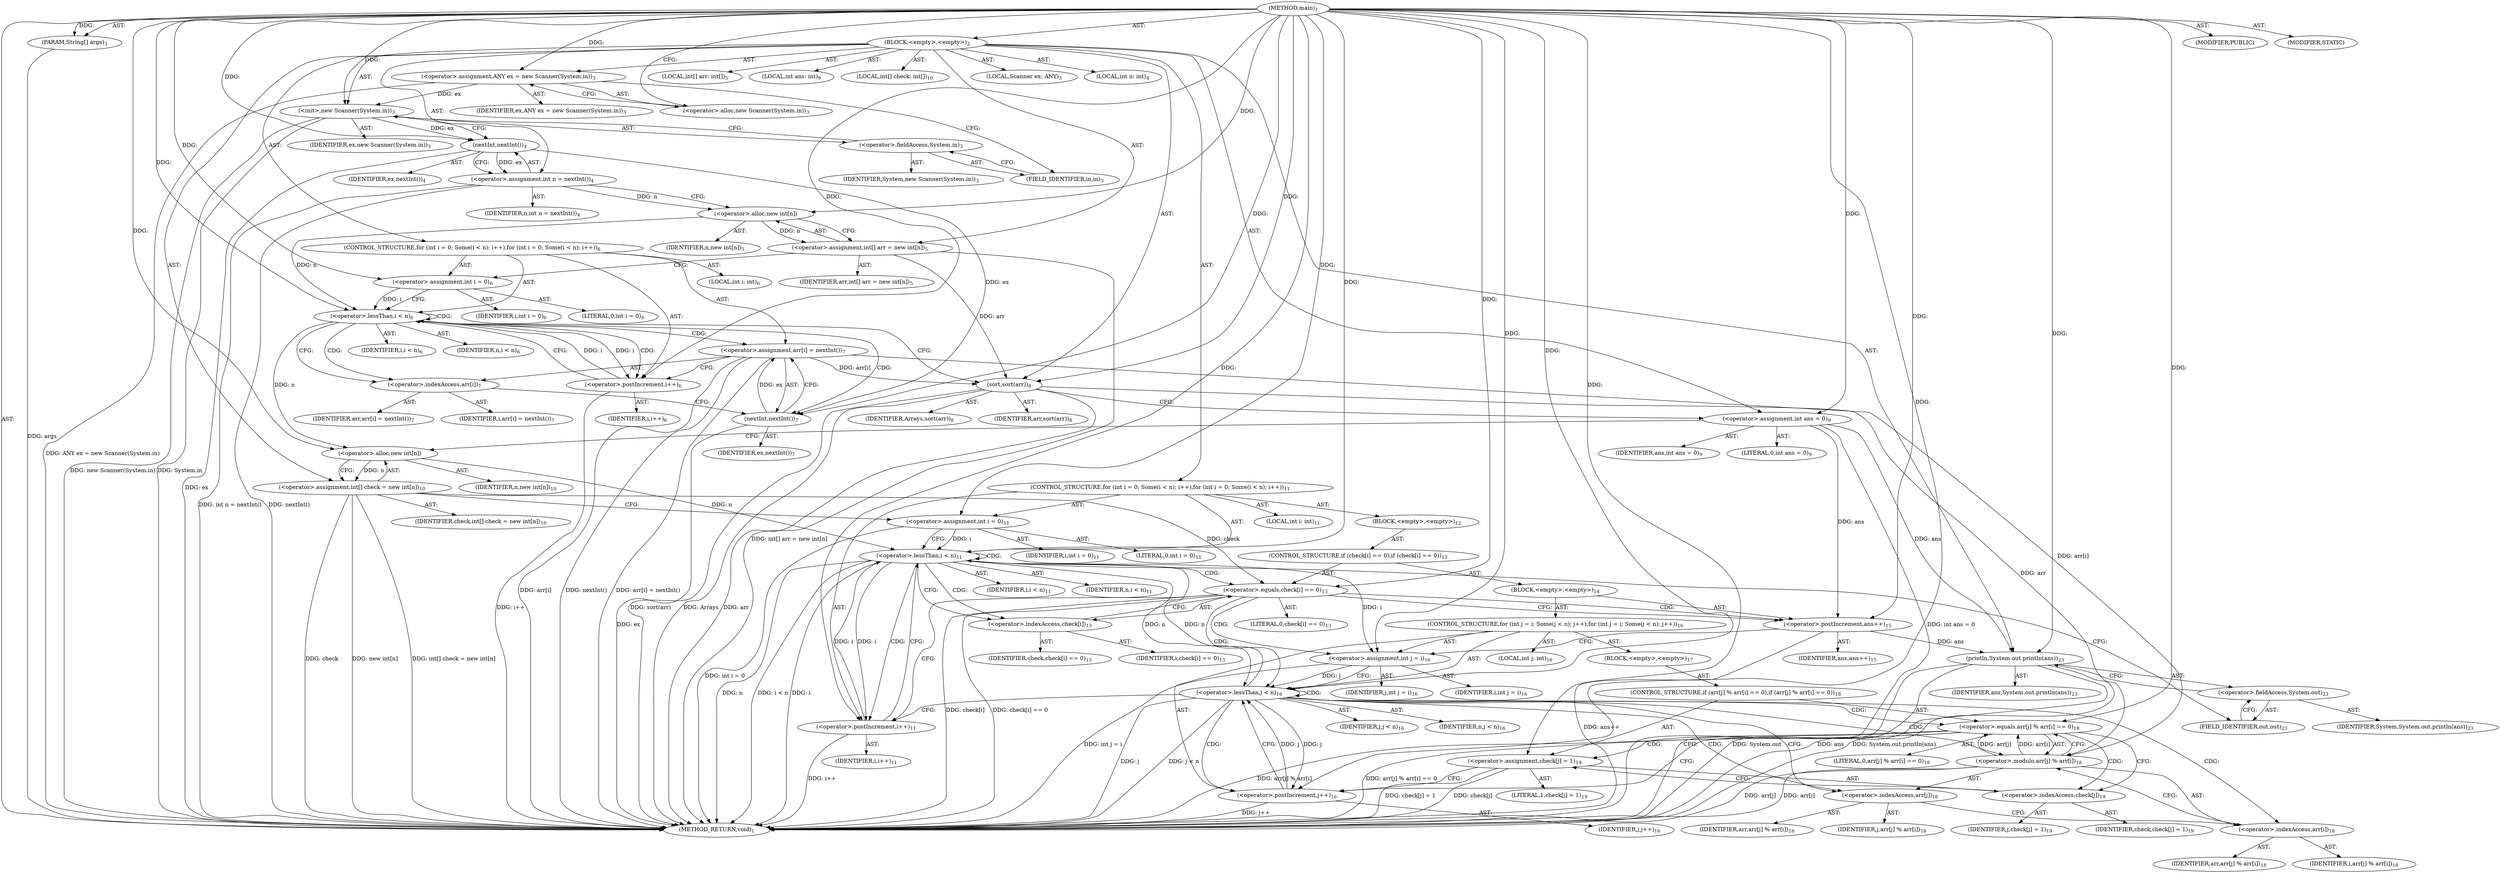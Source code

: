 digraph "main" {  
"19" [label = <(METHOD,main)<SUB>1</SUB>> ]
"20" [label = <(PARAM,String[] args)<SUB>1</SUB>> ]
"21" [label = <(BLOCK,&lt;empty&gt;,&lt;empty&gt;)<SUB>2</SUB>> ]
"4" [label = <(LOCAL,Scanner ex: ANY)<SUB>3</SUB>> ]
"22" [label = <(&lt;operator&gt;.assignment,ANY ex = new Scanner(System.in))<SUB>3</SUB>> ]
"23" [label = <(IDENTIFIER,ex,ANY ex = new Scanner(System.in))<SUB>3</SUB>> ]
"24" [label = <(&lt;operator&gt;.alloc,new Scanner(System.in))<SUB>3</SUB>> ]
"25" [label = <(&lt;init&gt;,new Scanner(System.in))<SUB>3</SUB>> ]
"3" [label = <(IDENTIFIER,ex,new Scanner(System.in))<SUB>3</SUB>> ]
"26" [label = <(&lt;operator&gt;.fieldAccess,System.in)<SUB>3</SUB>> ]
"27" [label = <(IDENTIFIER,System,new Scanner(System.in))<SUB>3</SUB>> ]
"28" [label = <(FIELD_IDENTIFIER,in,in)<SUB>3</SUB>> ]
"29" [label = <(LOCAL,int n: int)<SUB>4</SUB>> ]
"30" [label = <(&lt;operator&gt;.assignment,int n = nextInt())<SUB>4</SUB>> ]
"31" [label = <(IDENTIFIER,n,int n = nextInt())<SUB>4</SUB>> ]
"32" [label = <(nextInt,nextInt())<SUB>4</SUB>> ]
"33" [label = <(IDENTIFIER,ex,nextInt())<SUB>4</SUB>> ]
"34" [label = <(LOCAL,int[] arr: int[])<SUB>5</SUB>> ]
"35" [label = <(&lt;operator&gt;.assignment,int[] arr = new int[n])<SUB>5</SUB>> ]
"36" [label = <(IDENTIFIER,arr,int[] arr = new int[n])<SUB>5</SUB>> ]
"37" [label = <(&lt;operator&gt;.alloc,new int[n])> ]
"38" [label = <(IDENTIFIER,n,new int[n])<SUB>5</SUB>> ]
"39" [label = <(CONTROL_STRUCTURE,for (int i = 0; Some(i &lt; n); i++),for (int i = 0; Some(i &lt; n); i++))<SUB>6</SUB>> ]
"40" [label = <(LOCAL,int i: int)<SUB>6</SUB>> ]
"41" [label = <(&lt;operator&gt;.assignment,int i = 0)<SUB>6</SUB>> ]
"42" [label = <(IDENTIFIER,i,int i = 0)<SUB>6</SUB>> ]
"43" [label = <(LITERAL,0,int i = 0)<SUB>6</SUB>> ]
"44" [label = <(&lt;operator&gt;.lessThan,i &lt; n)<SUB>6</SUB>> ]
"45" [label = <(IDENTIFIER,i,i &lt; n)<SUB>6</SUB>> ]
"46" [label = <(IDENTIFIER,n,i &lt; n)<SUB>6</SUB>> ]
"47" [label = <(&lt;operator&gt;.postIncrement,i++)<SUB>6</SUB>> ]
"48" [label = <(IDENTIFIER,i,i++)<SUB>6</SUB>> ]
"49" [label = <(&lt;operator&gt;.assignment,arr[i] = nextInt())<SUB>7</SUB>> ]
"50" [label = <(&lt;operator&gt;.indexAccess,arr[i])<SUB>7</SUB>> ]
"51" [label = <(IDENTIFIER,arr,arr[i] = nextInt())<SUB>7</SUB>> ]
"52" [label = <(IDENTIFIER,i,arr[i] = nextInt())<SUB>7</SUB>> ]
"53" [label = <(nextInt,nextInt())<SUB>7</SUB>> ]
"54" [label = <(IDENTIFIER,ex,nextInt())<SUB>7</SUB>> ]
"55" [label = <(sort,sort(arr))<SUB>8</SUB>> ]
"56" [label = <(IDENTIFIER,Arrays,sort(arr))<SUB>8</SUB>> ]
"57" [label = <(IDENTIFIER,arr,sort(arr))<SUB>8</SUB>> ]
"58" [label = <(LOCAL,int ans: int)<SUB>9</SUB>> ]
"59" [label = <(&lt;operator&gt;.assignment,int ans = 0)<SUB>9</SUB>> ]
"60" [label = <(IDENTIFIER,ans,int ans = 0)<SUB>9</SUB>> ]
"61" [label = <(LITERAL,0,int ans = 0)<SUB>9</SUB>> ]
"62" [label = <(LOCAL,int[] check: int[])<SUB>10</SUB>> ]
"63" [label = <(&lt;operator&gt;.assignment,int[] check = new int[n])<SUB>10</SUB>> ]
"64" [label = <(IDENTIFIER,check,int[] check = new int[n])<SUB>10</SUB>> ]
"65" [label = <(&lt;operator&gt;.alloc,new int[n])> ]
"66" [label = <(IDENTIFIER,n,new int[n])<SUB>10</SUB>> ]
"67" [label = <(CONTROL_STRUCTURE,for (int i = 0; Some(i &lt; n); i++),for (int i = 0; Some(i &lt; n); i++))<SUB>11</SUB>> ]
"68" [label = <(LOCAL,int i: int)<SUB>11</SUB>> ]
"69" [label = <(&lt;operator&gt;.assignment,int i = 0)<SUB>11</SUB>> ]
"70" [label = <(IDENTIFIER,i,int i = 0)<SUB>11</SUB>> ]
"71" [label = <(LITERAL,0,int i = 0)<SUB>11</SUB>> ]
"72" [label = <(&lt;operator&gt;.lessThan,i &lt; n)<SUB>11</SUB>> ]
"73" [label = <(IDENTIFIER,i,i &lt; n)<SUB>11</SUB>> ]
"74" [label = <(IDENTIFIER,n,i &lt; n)<SUB>11</SUB>> ]
"75" [label = <(&lt;operator&gt;.postIncrement,i++)<SUB>11</SUB>> ]
"76" [label = <(IDENTIFIER,i,i++)<SUB>11</SUB>> ]
"77" [label = <(BLOCK,&lt;empty&gt;,&lt;empty&gt;)<SUB>12</SUB>> ]
"78" [label = <(CONTROL_STRUCTURE,if (check[i] == 0),if (check[i] == 0))<SUB>13</SUB>> ]
"79" [label = <(&lt;operator&gt;.equals,check[i] == 0)<SUB>13</SUB>> ]
"80" [label = <(&lt;operator&gt;.indexAccess,check[i])<SUB>13</SUB>> ]
"81" [label = <(IDENTIFIER,check,check[i] == 0)<SUB>13</SUB>> ]
"82" [label = <(IDENTIFIER,i,check[i] == 0)<SUB>13</SUB>> ]
"83" [label = <(LITERAL,0,check[i] == 0)<SUB>13</SUB>> ]
"84" [label = <(BLOCK,&lt;empty&gt;,&lt;empty&gt;)<SUB>14</SUB>> ]
"85" [label = <(&lt;operator&gt;.postIncrement,ans++)<SUB>15</SUB>> ]
"86" [label = <(IDENTIFIER,ans,ans++)<SUB>15</SUB>> ]
"87" [label = <(CONTROL_STRUCTURE,for (int j = i; Some(j &lt; n); j++),for (int j = i; Some(j &lt; n); j++))<SUB>16</SUB>> ]
"88" [label = <(LOCAL,int j: int)<SUB>16</SUB>> ]
"89" [label = <(&lt;operator&gt;.assignment,int j = i)<SUB>16</SUB>> ]
"90" [label = <(IDENTIFIER,j,int j = i)<SUB>16</SUB>> ]
"91" [label = <(IDENTIFIER,i,int j = i)<SUB>16</SUB>> ]
"92" [label = <(&lt;operator&gt;.lessThan,j &lt; n)<SUB>16</SUB>> ]
"93" [label = <(IDENTIFIER,j,j &lt; n)<SUB>16</SUB>> ]
"94" [label = <(IDENTIFIER,n,j &lt; n)<SUB>16</SUB>> ]
"95" [label = <(&lt;operator&gt;.postIncrement,j++)<SUB>16</SUB>> ]
"96" [label = <(IDENTIFIER,j,j++)<SUB>16</SUB>> ]
"97" [label = <(BLOCK,&lt;empty&gt;,&lt;empty&gt;)<SUB>17</SUB>> ]
"98" [label = <(CONTROL_STRUCTURE,if (arr[j] % arr[i] == 0),if (arr[j] % arr[i] == 0))<SUB>18</SUB>> ]
"99" [label = <(&lt;operator&gt;.equals,arr[j] % arr[i] == 0)<SUB>18</SUB>> ]
"100" [label = <(&lt;operator&gt;.modulo,arr[j] % arr[i])<SUB>18</SUB>> ]
"101" [label = <(&lt;operator&gt;.indexAccess,arr[j])<SUB>18</SUB>> ]
"102" [label = <(IDENTIFIER,arr,arr[j] % arr[i])<SUB>18</SUB>> ]
"103" [label = <(IDENTIFIER,j,arr[j] % arr[i])<SUB>18</SUB>> ]
"104" [label = <(&lt;operator&gt;.indexAccess,arr[i])<SUB>18</SUB>> ]
"105" [label = <(IDENTIFIER,arr,arr[j] % arr[i])<SUB>18</SUB>> ]
"106" [label = <(IDENTIFIER,i,arr[j] % arr[i])<SUB>18</SUB>> ]
"107" [label = <(LITERAL,0,arr[j] % arr[i] == 0)<SUB>18</SUB>> ]
"108" [label = <(&lt;operator&gt;.assignment,check[j] = 1)<SUB>19</SUB>> ]
"109" [label = <(&lt;operator&gt;.indexAccess,check[j])<SUB>19</SUB>> ]
"110" [label = <(IDENTIFIER,check,check[j] = 1)<SUB>19</SUB>> ]
"111" [label = <(IDENTIFIER,j,check[j] = 1)<SUB>19</SUB>> ]
"112" [label = <(LITERAL,1,check[j] = 1)<SUB>19</SUB>> ]
"113" [label = <(println,System.out.println(ans))<SUB>23</SUB>> ]
"114" [label = <(&lt;operator&gt;.fieldAccess,System.out)<SUB>23</SUB>> ]
"115" [label = <(IDENTIFIER,System,System.out.println(ans))<SUB>23</SUB>> ]
"116" [label = <(FIELD_IDENTIFIER,out,out)<SUB>23</SUB>> ]
"117" [label = <(IDENTIFIER,ans,System.out.println(ans))<SUB>23</SUB>> ]
"118" [label = <(MODIFIER,PUBLIC)> ]
"119" [label = <(MODIFIER,STATIC)> ]
"120" [label = <(METHOD_RETURN,void)<SUB>1</SUB>> ]
  "19" -> "20"  [ label = "AST: "] 
  "19" -> "21"  [ label = "AST: "] 
  "19" -> "118"  [ label = "AST: "] 
  "19" -> "119"  [ label = "AST: "] 
  "19" -> "120"  [ label = "AST: "] 
  "21" -> "4"  [ label = "AST: "] 
  "21" -> "22"  [ label = "AST: "] 
  "21" -> "25"  [ label = "AST: "] 
  "21" -> "29"  [ label = "AST: "] 
  "21" -> "30"  [ label = "AST: "] 
  "21" -> "34"  [ label = "AST: "] 
  "21" -> "35"  [ label = "AST: "] 
  "21" -> "39"  [ label = "AST: "] 
  "21" -> "55"  [ label = "AST: "] 
  "21" -> "58"  [ label = "AST: "] 
  "21" -> "59"  [ label = "AST: "] 
  "21" -> "62"  [ label = "AST: "] 
  "21" -> "63"  [ label = "AST: "] 
  "21" -> "67"  [ label = "AST: "] 
  "21" -> "113"  [ label = "AST: "] 
  "22" -> "23"  [ label = "AST: "] 
  "22" -> "24"  [ label = "AST: "] 
  "25" -> "3"  [ label = "AST: "] 
  "25" -> "26"  [ label = "AST: "] 
  "26" -> "27"  [ label = "AST: "] 
  "26" -> "28"  [ label = "AST: "] 
  "30" -> "31"  [ label = "AST: "] 
  "30" -> "32"  [ label = "AST: "] 
  "32" -> "33"  [ label = "AST: "] 
  "35" -> "36"  [ label = "AST: "] 
  "35" -> "37"  [ label = "AST: "] 
  "37" -> "38"  [ label = "AST: "] 
  "39" -> "40"  [ label = "AST: "] 
  "39" -> "41"  [ label = "AST: "] 
  "39" -> "44"  [ label = "AST: "] 
  "39" -> "47"  [ label = "AST: "] 
  "39" -> "49"  [ label = "AST: "] 
  "41" -> "42"  [ label = "AST: "] 
  "41" -> "43"  [ label = "AST: "] 
  "44" -> "45"  [ label = "AST: "] 
  "44" -> "46"  [ label = "AST: "] 
  "47" -> "48"  [ label = "AST: "] 
  "49" -> "50"  [ label = "AST: "] 
  "49" -> "53"  [ label = "AST: "] 
  "50" -> "51"  [ label = "AST: "] 
  "50" -> "52"  [ label = "AST: "] 
  "53" -> "54"  [ label = "AST: "] 
  "55" -> "56"  [ label = "AST: "] 
  "55" -> "57"  [ label = "AST: "] 
  "59" -> "60"  [ label = "AST: "] 
  "59" -> "61"  [ label = "AST: "] 
  "63" -> "64"  [ label = "AST: "] 
  "63" -> "65"  [ label = "AST: "] 
  "65" -> "66"  [ label = "AST: "] 
  "67" -> "68"  [ label = "AST: "] 
  "67" -> "69"  [ label = "AST: "] 
  "67" -> "72"  [ label = "AST: "] 
  "67" -> "75"  [ label = "AST: "] 
  "67" -> "77"  [ label = "AST: "] 
  "69" -> "70"  [ label = "AST: "] 
  "69" -> "71"  [ label = "AST: "] 
  "72" -> "73"  [ label = "AST: "] 
  "72" -> "74"  [ label = "AST: "] 
  "75" -> "76"  [ label = "AST: "] 
  "77" -> "78"  [ label = "AST: "] 
  "78" -> "79"  [ label = "AST: "] 
  "78" -> "84"  [ label = "AST: "] 
  "79" -> "80"  [ label = "AST: "] 
  "79" -> "83"  [ label = "AST: "] 
  "80" -> "81"  [ label = "AST: "] 
  "80" -> "82"  [ label = "AST: "] 
  "84" -> "85"  [ label = "AST: "] 
  "84" -> "87"  [ label = "AST: "] 
  "85" -> "86"  [ label = "AST: "] 
  "87" -> "88"  [ label = "AST: "] 
  "87" -> "89"  [ label = "AST: "] 
  "87" -> "92"  [ label = "AST: "] 
  "87" -> "95"  [ label = "AST: "] 
  "87" -> "97"  [ label = "AST: "] 
  "89" -> "90"  [ label = "AST: "] 
  "89" -> "91"  [ label = "AST: "] 
  "92" -> "93"  [ label = "AST: "] 
  "92" -> "94"  [ label = "AST: "] 
  "95" -> "96"  [ label = "AST: "] 
  "97" -> "98"  [ label = "AST: "] 
  "98" -> "99"  [ label = "AST: "] 
  "98" -> "108"  [ label = "AST: "] 
  "99" -> "100"  [ label = "AST: "] 
  "99" -> "107"  [ label = "AST: "] 
  "100" -> "101"  [ label = "AST: "] 
  "100" -> "104"  [ label = "AST: "] 
  "101" -> "102"  [ label = "AST: "] 
  "101" -> "103"  [ label = "AST: "] 
  "104" -> "105"  [ label = "AST: "] 
  "104" -> "106"  [ label = "AST: "] 
  "108" -> "109"  [ label = "AST: "] 
  "108" -> "112"  [ label = "AST: "] 
  "109" -> "110"  [ label = "AST: "] 
  "109" -> "111"  [ label = "AST: "] 
  "113" -> "114"  [ label = "AST: "] 
  "113" -> "117"  [ label = "AST: "] 
  "114" -> "115"  [ label = "AST: "] 
  "114" -> "116"  [ label = "AST: "] 
  "22" -> "28"  [ label = "CFG: "] 
  "25" -> "32"  [ label = "CFG: "] 
  "30" -> "37"  [ label = "CFG: "] 
  "35" -> "41"  [ label = "CFG: "] 
  "55" -> "59"  [ label = "CFG: "] 
  "59" -> "65"  [ label = "CFG: "] 
  "63" -> "69"  [ label = "CFG: "] 
  "113" -> "120"  [ label = "CFG: "] 
  "24" -> "22"  [ label = "CFG: "] 
  "26" -> "25"  [ label = "CFG: "] 
  "32" -> "30"  [ label = "CFG: "] 
  "37" -> "35"  [ label = "CFG: "] 
  "41" -> "44"  [ label = "CFG: "] 
  "44" -> "50"  [ label = "CFG: "] 
  "44" -> "55"  [ label = "CFG: "] 
  "47" -> "44"  [ label = "CFG: "] 
  "49" -> "47"  [ label = "CFG: "] 
  "65" -> "63"  [ label = "CFG: "] 
  "69" -> "72"  [ label = "CFG: "] 
  "72" -> "80"  [ label = "CFG: "] 
  "72" -> "116"  [ label = "CFG: "] 
  "75" -> "72"  [ label = "CFG: "] 
  "114" -> "113"  [ label = "CFG: "] 
  "28" -> "26"  [ label = "CFG: "] 
  "50" -> "53"  [ label = "CFG: "] 
  "53" -> "49"  [ label = "CFG: "] 
  "116" -> "114"  [ label = "CFG: "] 
  "79" -> "85"  [ label = "CFG: "] 
  "79" -> "75"  [ label = "CFG: "] 
  "80" -> "79"  [ label = "CFG: "] 
  "85" -> "89"  [ label = "CFG: "] 
  "89" -> "92"  [ label = "CFG: "] 
  "92" -> "101"  [ label = "CFG: "] 
  "92" -> "75"  [ label = "CFG: "] 
  "95" -> "92"  [ label = "CFG: "] 
  "99" -> "109"  [ label = "CFG: "] 
  "99" -> "95"  [ label = "CFG: "] 
  "108" -> "95"  [ label = "CFG: "] 
  "100" -> "99"  [ label = "CFG: "] 
  "109" -> "108"  [ label = "CFG: "] 
  "101" -> "104"  [ label = "CFG: "] 
  "104" -> "100"  [ label = "CFG: "] 
  "19" -> "24"  [ label = "CFG: "] 
  "20" -> "120"  [ label = "DDG: args"] 
  "22" -> "120"  [ label = "DDG: ANY ex = new Scanner(System.in)"] 
  "25" -> "120"  [ label = "DDG: System.in"] 
  "25" -> "120"  [ label = "DDG: new Scanner(System.in)"] 
  "32" -> "120"  [ label = "DDG: ex"] 
  "30" -> "120"  [ label = "DDG: nextInt()"] 
  "30" -> "120"  [ label = "DDG: int n = nextInt()"] 
  "35" -> "120"  [ label = "DDG: int[] arr = new int[n]"] 
  "55" -> "120"  [ label = "DDG: arr"] 
  "55" -> "120"  [ label = "DDG: sort(arr)"] 
  "59" -> "120"  [ label = "DDG: int ans = 0"] 
  "63" -> "120"  [ label = "DDG: check"] 
  "63" -> "120"  [ label = "DDG: new int[n]"] 
  "63" -> "120"  [ label = "DDG: int[] check = new int[n]"] 
  "69" -> "120"  [ label = "DDG: int i = 0"] 
  "72" -> "120"  [ label = "DDG: i"] 
  "72" -> "120"  [ label = "DDG: n"] 
  "72" -> "120"  [ label = "DDG: i &lt; n"] 
  "113" -> "120"  [ label = "DDG: System.out"] 
  "113" -> "120"  [ label = "DDG: ans"] 
  "113" -> "120"  [ label = "DDG: System.out.println(ans)"] 
  "79" -> "120"  [ label = "DDG: check[i]"] 
  "79" -> "120"  [ label = "DDG: check[i] == 0"] 
  "85" -> "120"  [ label = "DDG: ans++"] 
  "89" -> "120"  [ label = "DDG: int j = i"] 
  "92" -> "120"  [ label = "DDG: j"] 
  "92" -> "120"  [ label = "DDG: j &lt; n"] 
  "75" -> "120"  [ label = "DDG: i++"] 
  "100" -> "120"  [ label = "DDG: arr[j]"] 
  "100" -> "120"  [ label = "DDG: arr[i]"] 
  "99" -> "120"  [ label = "DDG: arr[j] % arr[i]"] 
  "99" -> "120"  [ label = "DDG: arr[j] % arr[i] == 0"] 
  "108" -> "120"  [ label = "DDG: check[j]"] 
  "108" -> "120"  [ label = "DDG: check[j] = 1"] 
  "95" -> "120"  [ label = "DDG: j++"] 
  "49" -> "120"  [ label = "DDG: arr[i]"] 
  "53" -> "120"  [ label = "DDG: ex"] 
  "49" -> "120"  [ label = "DDG: nextInt()"] 
  "49" -> "120"  [ label = "DDG: arr[i] = nextInt()"] 
  "47" -> "120"  [ label = "DDG: i++"] 
  "55" -> "120"  [ label = "DDG: Arrays"] 
  "19" -> "20"  [ label = "DDG: "] 
  "19" -> "22"  [ label = "DDG: "] 
  "32" -> "30"  [ label = "DDG: ex"] 
  "37" -> "35"  [ label = "DDG: n"] 
  "19" -> "59"  [ label = "DDG: "] 
  "65" -> "63"  [ label = "DDG: n"] 
  "22" -> "25"  [ label = "DDG: ex"] 
  "19" -> "25"  [ label = "DDG: "] 
  "19" -> "41"  [ label = "DDG: "] 
  "53" -> "49"  [ label = "DDG: ex"] 
  "19" -> "55"  [ label = "DDG: "] 
  "35" -> "55"  [ label = "DDG: arr"] 
  "49" -> "55"  [ label = "DDG: arr[i]"] 
  "19" -> "69"  [ label = "DDG: "] 
  "59" -> "113"  [ label = "DDG: ans"] 
  "85" -> "113"  [ label = "DDG: ans"] 
  "19" -> "113"  [ label = "DDG: "] 
  "25" -> "32"  [ label = "DDG: ex"] 
  "19" -> "32"  [ label = "DDG: "] 
  "30" -> "37"  [ label = "DDG: n"] 
  "19" -> "37"  [ label = "DDG: "] 
  "41" -> "44"  [ label = "DDG: i"] 
  "47" -> "44"  [ label = "DDG: i"] 
  "19" -> "44"  [ label = "DDG: "] 
  "37" -> "44"  [ label = "DDG: n"] 
  "44" -> "47"  [ label = "DDG: i"] 
  "19" -> "47"  [ label = "DDG: "] 
  "44" -> "65"  [ label = "DDG: n"] 
  "19" -> "65"  [ label = "DDG: "] 
  "69" -> "72"  [ label = "DDG: i"] 
  "75" -> "72"  [ label = "DDG: i"] 
  "19" -> "72"  [ label = "DDG: "] 
  "65" -> "72"  [ label = "DDG: n"] 
  "92" -> "72"  [ label = "DDG: n"] 
  "72" -> "75"  [ label = "DDG: i"] 
  "19" -> "75"  [ label = "DDG: "] 
  "32" -> "53"  [ label = "DDG: ex"] 
  "19" -> "53"  [ label = "DDG: "] 
  "63" -> "79"  [ label = "DDG: check"] 
  "19" -> "79"  [ label = "DDG: "] 
  "59" -> "85"  [ label = "DDG: ans"] 
  "19" -> "85"  [ label = "DDG: "] 
  "72" -> "89"  [ label = "DDG: i"] 
  "19" -> "89"  [ label = "DDG: "] 
  "89" -> "92"  [ label = "DDG: j"] 
  "95" -> "92"  [ label = "DDG: j"] 
  "19" -> "92"  [ label = "DDG: "] 
  "72" -> "92"  [ label = "DDG: n"] 
  "92" -> "95"  [ label = "DDG: j"] 
  "19" -> "95"  [ label = "DDG: "] 
  "19" -> "108"  [ label = "DDG: "] 
  "100" -> "99"  [ label = "DDG: arr[j]"] 
  "100" -> "99"  [ label = "DDG: arr[i]"] 
  "19" -> "99"  [ label = "DDG: "] 
  "55" -> "100"  [ label = "DDG: arr"] 
  "49" -> "100"  [ label = "DDG: arr[i]"] 
  "44" -> "47"  [ label = "CDG: "] 
  "44" -> "49"  [ label = "CDG: "] 
  "44" -> "53"  [ label = "CDG: "] 
  "44" -> "50"  [ label = "CDG: "] 
  "44" -> "44"  [ label = "CDG: "] 
  "72" -> "80"  [ label = "CDG: "] 
  "72" -> "75"  [ label = "CDG: "] 
  "72" -> "72"  [ label = "CDG: "] 
  "72" -> "79"  [ label = "CDG: "] 
  "79" -> "89"  [ label = "CDG: "] 
  "79" -> "85"  [ label = "CDG: "] 
  "79" -> "92"  [ label = "CDG: "] 
  "92" -> "99"  [ label = "CDG: "] 
  "92" -> "100"  [ label = "CDG: "] 
  "92" -> "104"  [ label = "CDG: "] 
  "92" -> "95"  [ label = "CDG: "] 
  "92" -> "92"  [ label = "CDG: "] 
  "92" -> "101"  [ label = "CDG: "] 
  "99" -> "108"  [ label = "CDG: "] 
  "99" -> "109"  [ label = "CDG: "] 
}
